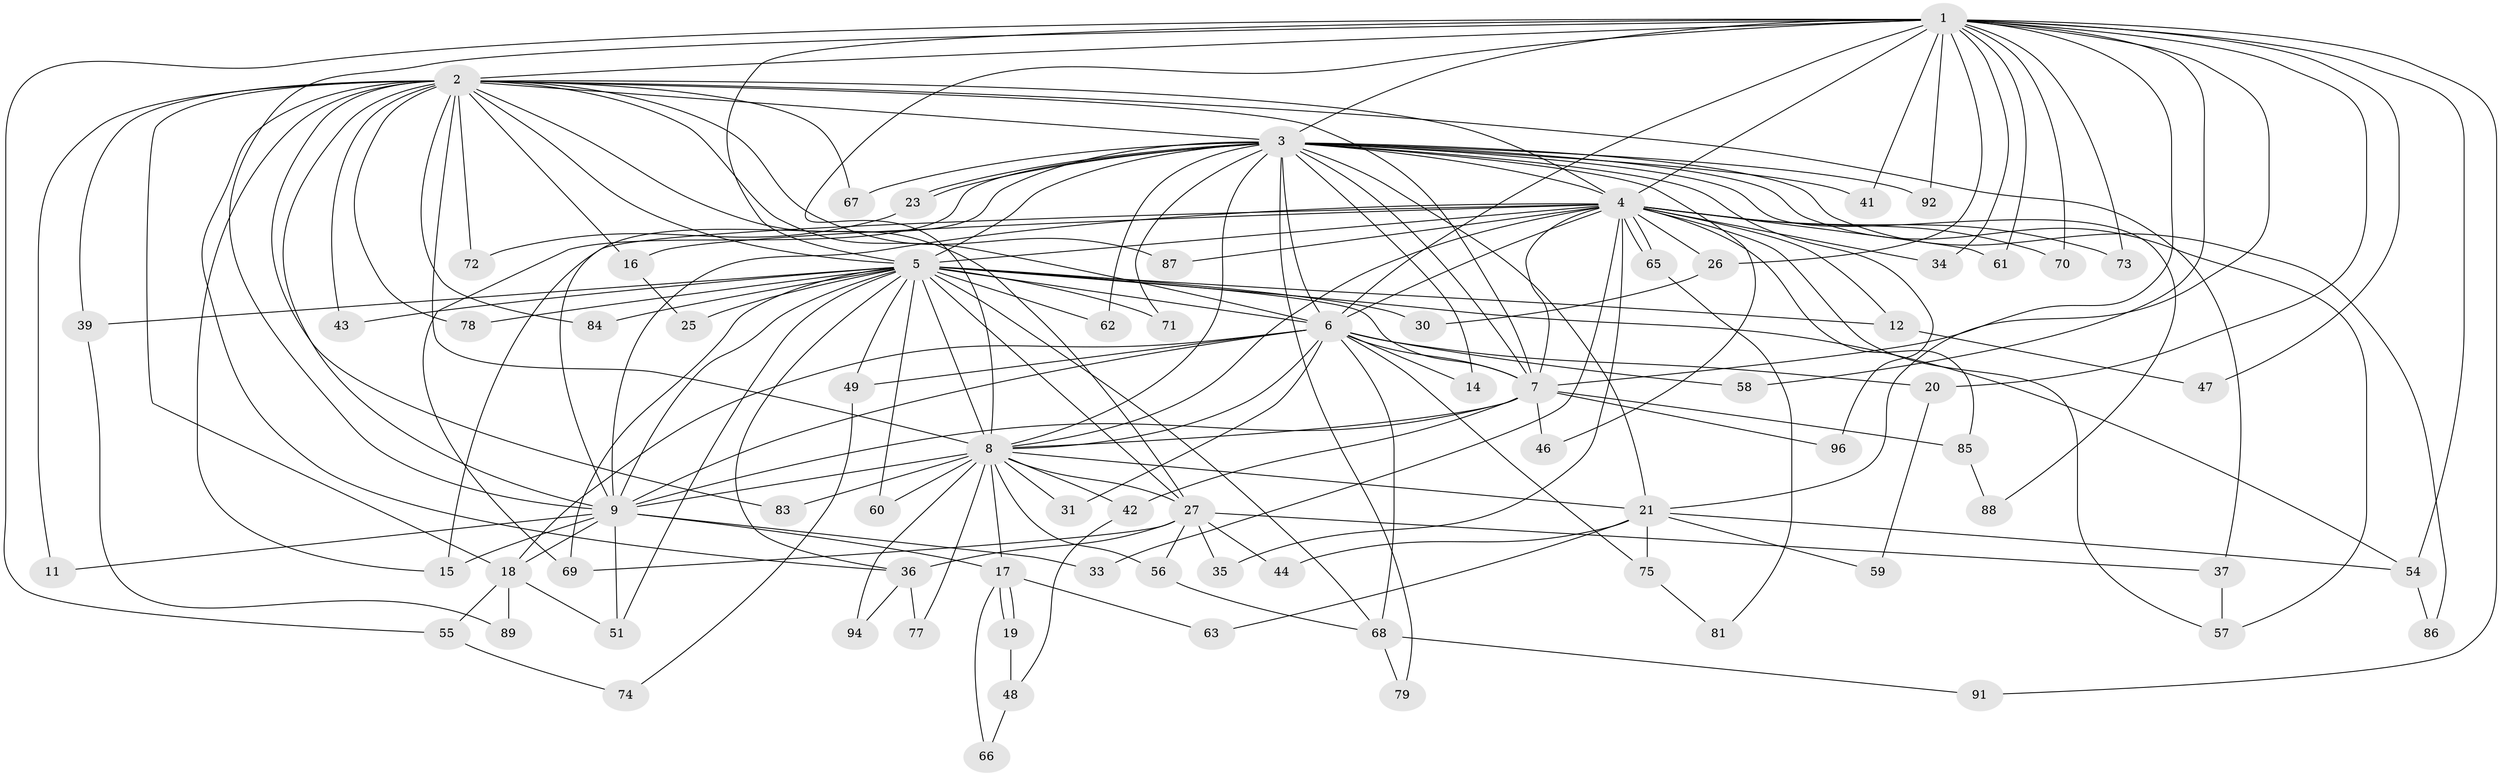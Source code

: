 // Generated by graph-tools (version 1.1) at 2025/51/02/27/25 19:51:44]
// undirected, 76 vertices, 180 edges
graph export_dot {
graph [start="1"]
  node [color=gray90,style=filled];
  1 [super="+53"];
  2 [super="+82"];
  3 [super="+10"];
  4 [super="+38"];
  5 [super="+22"];
  6 [super="+45"];
  7 [super="+24"];
  8 [super="+32"];
  9 [super="+13"];
  11;
  12;
  14 [super="+28"];
  15 [super="+80"];
  16;
  17;
  18 [super="+29"];
  19;
  20;
  21 [super="+40"];
  23;
  25;
  26;
  27 [super="+50"];
  30;
  31;
  33;
  34;
  35;
  36 [super="+64"];
  37;
  39;
  41;
  42;
  43;
  44;
  46;
  47;
  48;
  49;
  51 [super="+52"];
  54 [super="+76"];
  55;
  56;
  57 [super="+95"];
  58;
  59;
  60;
  61;
  62;
  63;
  65;
  66;
  67;
  68 [super="+93"];
  69 [super="+90"];
  70;
  71;
  72;
  73;
  74;
  75;
  77;
  78;
  79;
  81;
  83;
  84;
  85;
  86;
  87;
  88;
  89;
  91;
  92;
  94;
  96;
  1 -- 2;
  1 -- 3 [weight=2];
  1 -- 4 [weight=3];
  1 -- 5;
  1 -- 6;
  1 -- 7;
  1 -- 8;
  1 -- 9;
  1 -- 20;
  1 -- 21;
  1 -- 26;
  1 -- 34;
  1 -- 41;
  1 -- 47;
  1 -- 61;
  1 -- 70;
  1 -- 73;
  1 -- 91;
  1 -- 92;
  1 -- 58;
  1 -- 55;
  1 -- 54;
  2 -- 3 [weight=2];
  2 -- 4;
  2 -- 5;
  2 -- 6;
  2 -- 7;
  2 -- 8 [weight=2];
  2 -- 9;
  2 -- 11;
  2 -- 15;
  2 -- 16;
  2 -- 36;
  2 -- 37;
  2 -- 39;
  2 -- 43;
  2 -- 67;
  2 -- 72;
  2 -- 78;
  2 -- 83;
  2 -- 84;
  2 -- 87;
  2 -- 27;
  2 -- 18;
  3 -- 4 [weight=2];
  3 -- 5 [weight=2];
  3 -- 6 [weight=2];
  3 -- 7 [weight=2];
  3 -- 8 [weight=2];
  3 -- 9 [weight=2];
  3 -- 23;
  3 -- 23;
  3 -- 46;
  3 -- 69;
  3 -- 79;
  3 -- 86;
  3 -- 21;
  3 -- 67;
  3 -- 71;
  3 -- 14 [weight=2];
  3 -- 88;
  3 -- 92;
  3 -- 96;
  3 -- 41;
  3 -- 57;
  3 -- 62;
  4 -- 5 [weight=2];
  4 -- 6 [weight=2];
  4 -- 7;
  4 -- 8;
  4 -- 9;
  4 -- 12;
  4 -- 16;
  4 -- 26;
  4 -- 33;
  4 -- 34;
  4 -- 35;
  4 -- 65;
  4 -- 65;
  4 -- 70;
  4 -- 73;
  4 -- 85;
  4 -- 87;
  4 -- 61;
  4 -- 15;
  4 -- 57;
  5 -- 6;
  5 -- 7 [weight=2];
  5 -- 8;
  5 -- 9;
  5 -- 12;
  5 -- 27;
  5 -- 30;
  5 -- 36;
  5 -- 39;
  5 -- 43;
  5 -- 49;
  5 -- 51;
  5 -- 54;
  5 -- 60;
  5 -- 62;
  5 -- 71;
  5 -- 78;
  5 -- 84;
  5 -- 68;
  5 -- 25;
  5 -- 69;
  6 -- 7;
  6 -- 8;
  6 -- 9;
  6 -- 14;
  6 -- 18;
  6 -- 20;
  6 -- 31;
  6 -- 49;
  6 -- 68;
  6 -- 58;
  6 -- 75;
  7 -- 8;
  7 -- 9;
  7 -- 46;
  7 -- 96;
  7 -- 42;
  7 -- 85;
  8 -- 9 [weight=2];
  8 -- 17;
  8 -- 21 [weight=2];
  8 -- 27;
  8 -- 31;
  8 -- 42;
  8 -- 60;
  8 -- 77;
  8 -- 83;
  8 -- 94;
  8 -- 56;
  9 -- 11;
  9 -- 15;
  9 -- 17;
  9 -- 18;
  9 -- 33;
  9 -- 51;
  12 -- 47;
  16 -- 25;
  17 -- 19;
  17 -- 19;
  17 -- 63;
  17 -- 66;
  18 -- 51;
  18 -- 55;
  18 -- 89;
  19 -- 48;
  20 -- 59;
  21 -- 54;
  21 -- 59;
  21 -- 75;
  21 -- 44;
  21 -- 63;
  23 -- 72;
  26 -- 30;
  27 -- 35;
  27 -- 37;
  27 -- 44;
  27 -- 56;
  27 -- 69;
  27 -- 36;
  36 -- 77;
  36 -- 94;
  37 -- 57;
  39 -- 89;
  42 -- 48;
  48 -- 66;
  49 -- 74;
  54 -- 86;
  55 -- 74;
  56 -- 68;
  65 -- 81;
  68 -- 79;
  68 -- 91;
  75 -- 81;
  85 -- 88;
}
